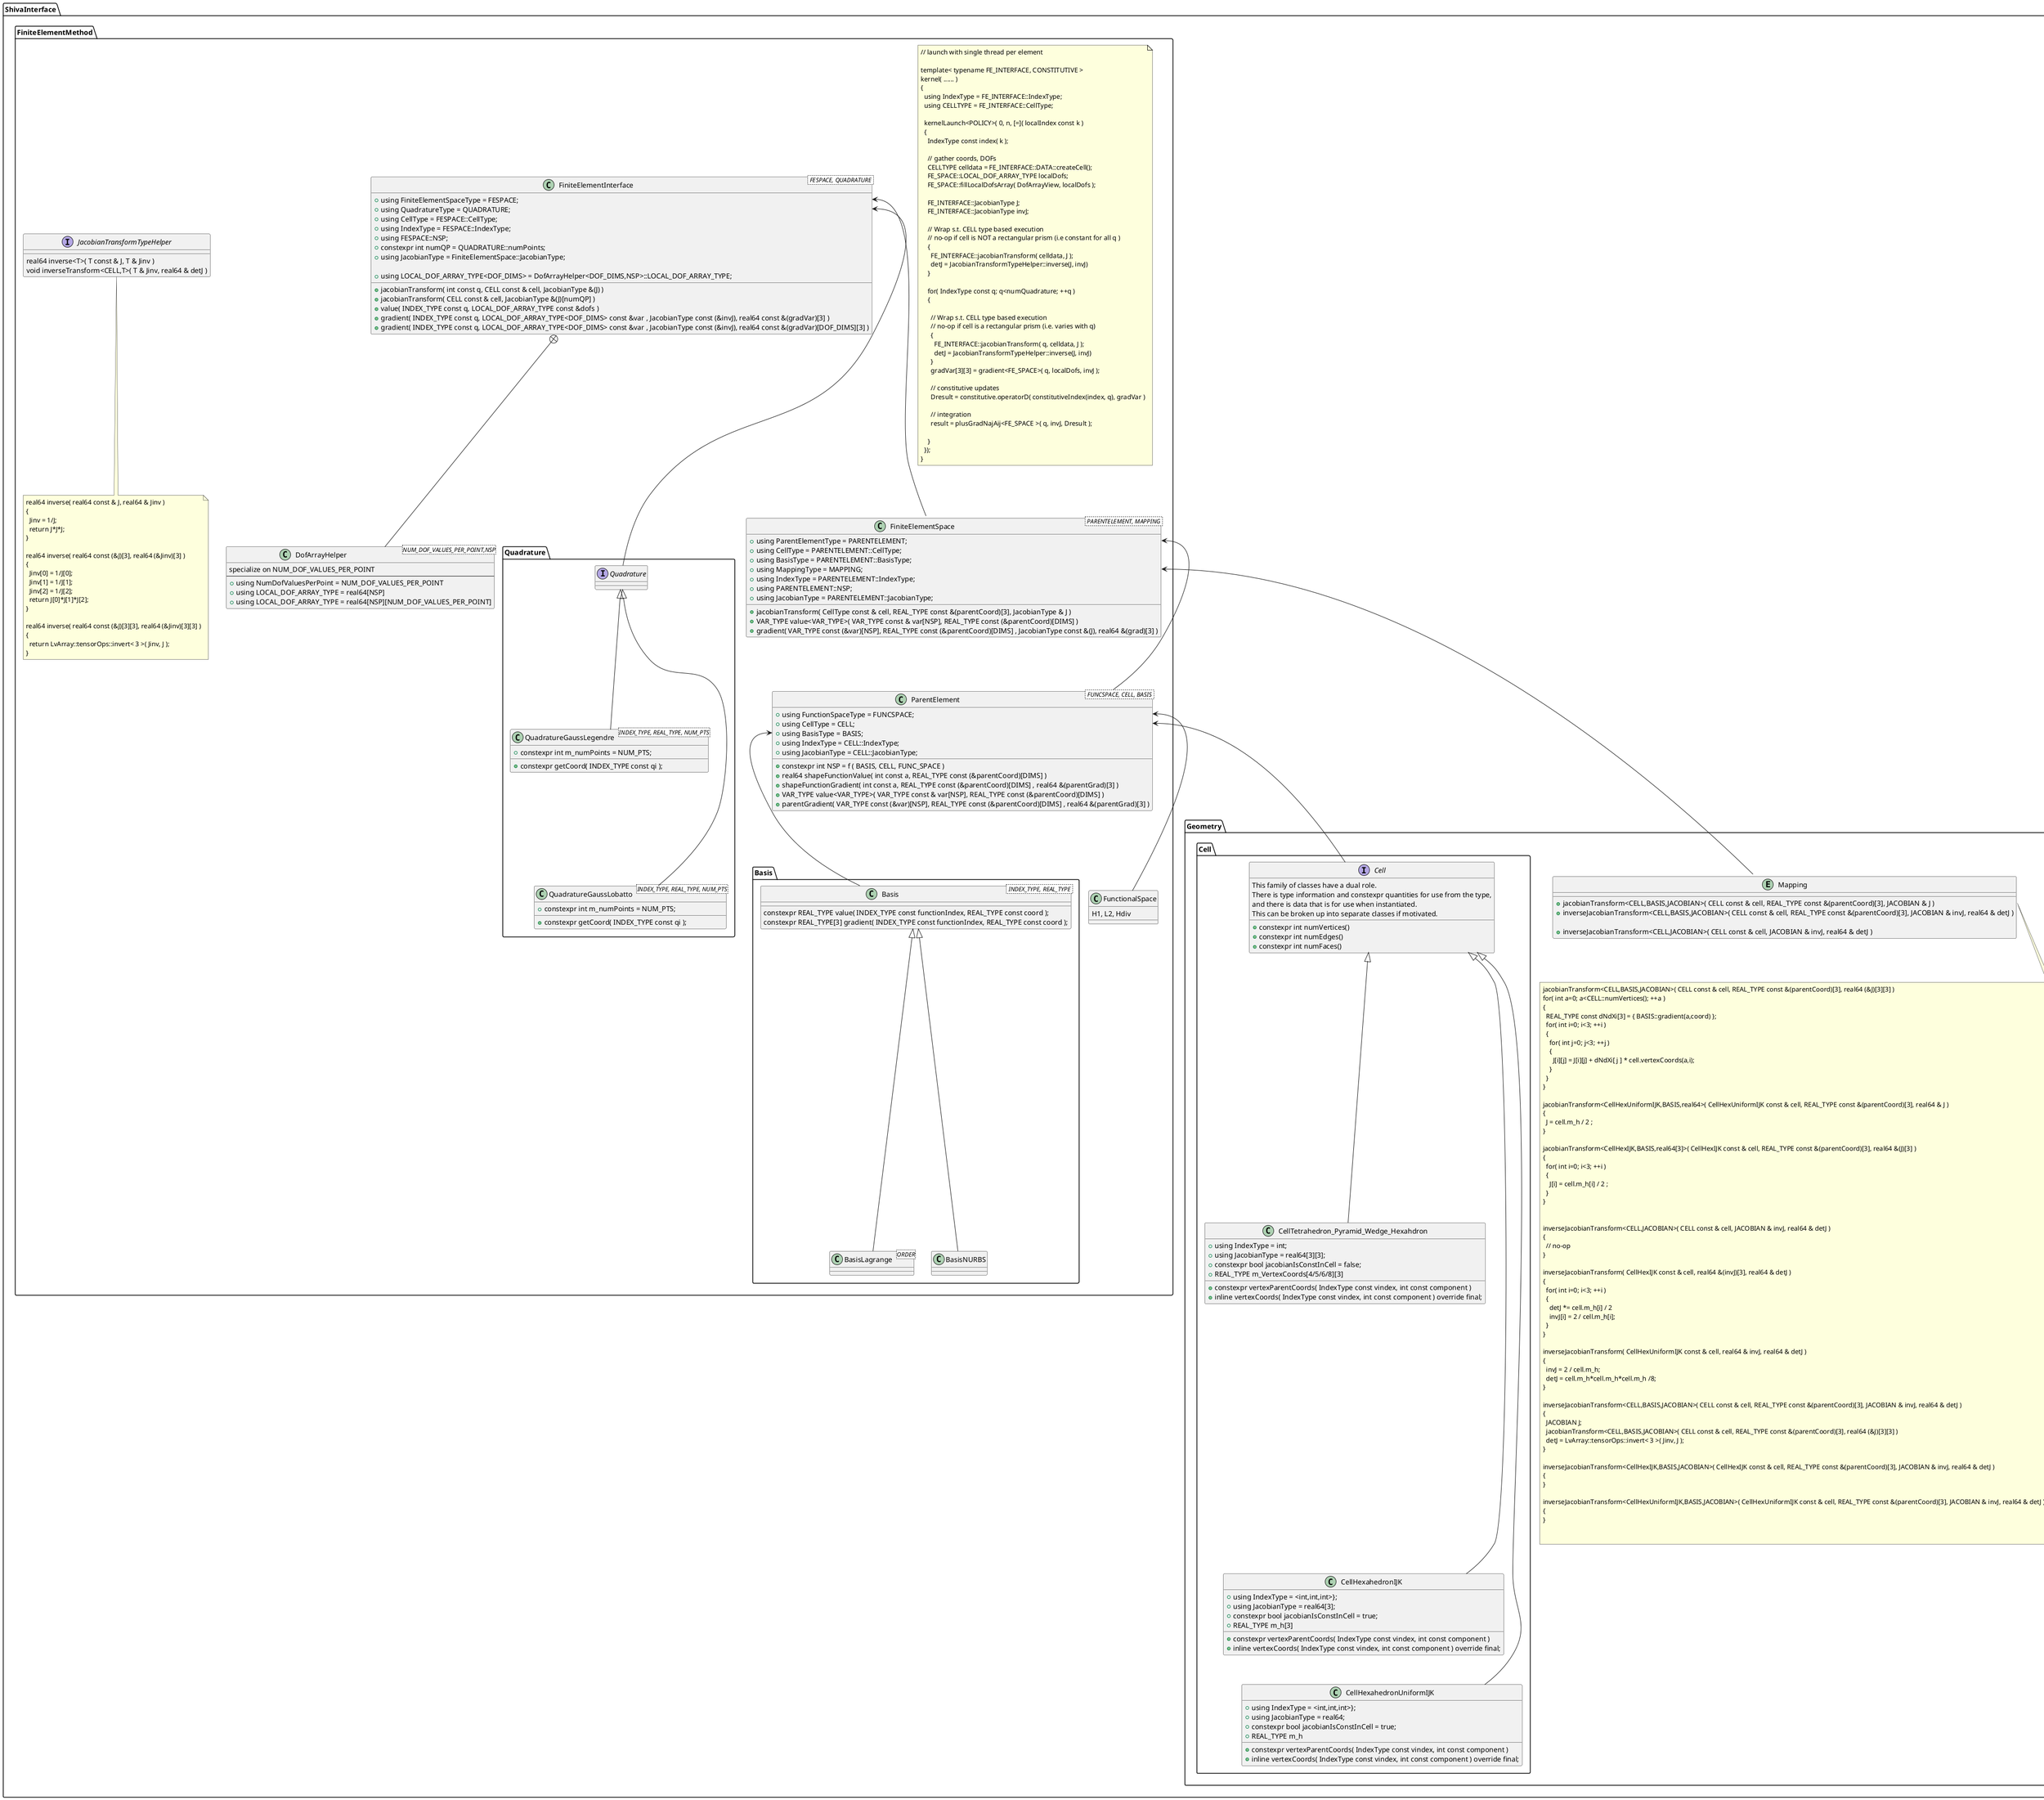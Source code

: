 @startuml(id=ShivaInterface)

!pragma useNewPackage
set separator .


namespace ShivaInterface {


namespace Geometry {
namespace Cell {
interface Cell {
  This family of classes have a dual role.
  There is type information and constexpr quantities for use from the type,
  and there is data that is for use when instantiated.
  This can be broken up into separate classes if motivated.
  +constexpr int numVertices()
  +constexpr int numEdges()
  +constexpr int numFaces()
}

class CellTetrahedron_Pyramid_Wedge_Hexahdron {
  +using IndexType = int;
  +using JacobianType = real64[3][3];
  +constexpr bool jacobianIsConstInCell = false;
  +REAL_TYPE m_VertexCoords[4/5/6/8][3]
  +constexpr vertexParentCoords( IndexType const vindex, int const component )
  +inline vertexCoords( IndexType const vindex, int const component ) override final;
}

class CellHexahedronIJK {
  +using IndexType = <int,int,int>};
  +using JacobianType = real64[3];
  +constexpr bool jacobianIsConstInCell = true;
  +REAL_TYPE m_h[3]
  +constexpr vertexParentCoords( IndexType const vindex, int const component )
  +inline vertexCoords( IndexType const vindex, int const component ) override final;
}

class CellHexahedronUniformIJK {
  +using IndexType = <int,int,int>};
  +using JacobianType = real64;
  +constexpr bool jacobianIsConstInCell = true;
  +REAL_TYPE m_h
  +constexpr vertexParentCoords( IndexType const vindex, int const component )
  +inline vertexCoords( IndexType const vindex, int const component ) override final;
}

Cell <|-- CellTetrahedron_Pyramid_Wedge_Hexahdron
Cell <|--- CellHexahedronIJK
Cell <|---- CellHexahedronUniformIJK
}


entity Mapping {
  +jacobianTransform<CELL,BASIS,JACOBIAN>( CELL const & cell, REAL_TYPE const &(parentCoord)[3], JACOBIAN & J )
  +inverseJacobianTransform<CELL,BASIS,JACOBIAN>( CELL const & cell, REAL_TYPE const &(parentCoord)[3], JACOBIAN & invJ, real64 & detJ )

  +inverseJacobianTransform<CELL,JACOBIAN>( CELL const & cell, JACOBIAN & invJ, real64 & detJ )
}
  note as jacobianTransformNote
  jacobianTransform<CELL,BASIS,JACOBIAN>( CELL const & cell, REAL_TYPE const &(parentCoord)[3], real64 (&J)[3][3] )
  for( int a=0; a<CELL::numVertices(); ++a )
  {
    REAL_TYPE const dNdXi[3] = { BASIS::gradient(a,coord) };
    for( int i=0; i<3; ++i )
    {
      for( int j=0; j<3; ++j )
      {
        J[i][j] = J[i][j] + dNdXi[ j ] * cell.vertexCoords(a,i);
      }
    }
  }

  jacobianTransform<CellHexUniformIJK,BASIS,real64>( CellHexUniformIJK const & cell, REAL_TYPE const &(parentCoord)[3], real64 & J )
  {
    J = cell.m_h / 2 ;
  }

  jacobianTransform<CellHexIJK,BASIS,real64[3]>( CellHexIJK const & cell, REAL_TYPE const &(parentCoord)[3], real64 &(J)[3] )
  {
    for( int i=0; i<3; ++i )
    {
      J[i] = cell.m_h[i] / 2 ;
    }
  }


  inverseJacobianTransform<CELL,JACOBIAN>( CELL const & cell, JACOBIAN & invJ, real64 & detJ )
  { 
    // no-op
  }

  inverseJacobianTransform( CellHexIJK const & cell, real64 &(invJ)[3], real64 & detJ )
  {
    for( int i=0; i<3; ++i )
    {
      detJ *= cell.m_h[i] / 2 
      invJ[i] = 2 / cell.m_h[i];
    }
  }
  
  inverseJacobianTransform( CellHexUniformIJK const & cell, real64 & invJ, real64 & detJ )
  {
    invJ = 2 / cell.m_h;
    detJ = cell.m_h*cell.m_h*cell.m_h /8;
  }

  inverseJacobianTransform<CELL,BASIS,JACOBIAN>( CELL const & cell, REAL_TYPE const &(parentCoord)[3], JACOBIAN & invJ, real64 & detJ )
  {
    JACOBIAN J;
    jacobianTransform<CELL,BASIS,JACOBIAN>( CELL const & cell, REAL_TYPE const &(parentCoord)[3], real64 (&J)[3][3] )
    detJ = LvArray::tensorOps::invert< 3 >( Jinv, J );
  }

  inverseJacobianTransform<CellHexIJK,BASIS,JACOBIAN>( CellHexIJK const & cell, REAL_TYPE const &(parentCoord)[3], JACOBIAN & invJ, real64 & detJ )
  {
  }

  inverseJacobianTransform<CellHexUniformIJK,BASIS,JACOBIAN>( CellHexUniformIJK const & cell, REAL_TYPE const &(parentCoord)[3], JACOBIAN & invJ, real64 & detJ )
  {
  }


  endnote

  Mapping::jacobianTransform -- jacobianTransformNote
}

namespace FiniteElementMethod {

note as N1
  // launch with single thread per element

  template< typename FE_INTERFACE, CONSTITUTIVE >
  kernel( ...... )
  {
    using IndexType = FE_INTERFACE::IndexType;
    using CELLTYPE = FE_INTERFACE::CellType;

    kernelLaunch<POLICY>( 0, n, [=]( localIndex const k )
    {
      IndexType const index( k );

      // gather coords, DOFs
      CELLTYPE celldata = FE_INTERFACE::DATA::createCell();
      FE_SPACE::LOCAL_DOF_ARRAY_TYPE localDofs;
      FE_SPACE::fillLocalDofsArray( DofArrayView, localDofs );

      FE_INTERFACE::JacobianType J;
      FE_INTERFACE::JacobianType invJ;
      
      // Wrap s.t. CELL type based execution
      // no-op if cell is NOT a rectangular prism (i.e constant for all q )
      {
        FE_INTERFACE::jacobianTransform( celldata, J );
        detJ = JacobianTransformTypeHelper::inverse(J, invJ)
      }

      for( IndexType const q; q<numQuadrature; ++q )
      {

        // Wrap s.t. CELL type based execution
        // no-op if cell is a rectangular prism (i.e. varies with q)
        {
          FE_INTERFACE::jacobianTransform( q, celldata, J );
          detJ = JacobianTransformTypeHelper::inverse(J, invJ)
        }
        gradVar[3][3] = gradient<FE_SPACE>( q, localDofs, invJ );
        
        // constitutive updates
        Dresult = constitutive.operatorD( constitutiveIndex(index, q), gradVar )

        // integration 
        result = plusGradNajAij<FE_SPACE >( q, invJ, Dresult );

      }
    });
  }
endnote

class ParentElement< FUNCSPACE, CELL, BASIS > {
  +using FunctionSpaceType = FUNCSPACE;
  +using CellType = CELL;
  +using BasisType = BASIS;
  +using IndexType = CELL::IndexType;
  +using JacobianType = CELL::JacobianType;
  +constexpr int NSP = f ( BASIS, CELL, FUNC_SPACE )
  +real64 shapeFunctionValue( int const a, REAL_TYPE const (&parentCoord)[DIMS] )
  +shapeFunctionGradient( int const a, REAL_TYPE const (&parentCoord)[DIMS] , real64 &(parentGrad)[3] )
  +VAR_TYPE value<VAR_TYPE>( VAR_TYPE const & var[NSP], REAL_TYPE const (&parentCoord)[DIMS] )
  +parentGradient( VAR_TYPE const (&var)[NSP], REAL_TYPE const (&parentCoord)[DIMS] , real64 &(parentGrad)[3] )
}

class FiniteElementSpace< PARENTELEMENT, MAPPING > {
  +using ParentElementType = PARENTELEMENT;
  +using CellType = PARENTELEMENT::CellType;
  +using BasisType = PARENTELEMENT::BasisType;
  +using MappingType = MAPPING;
  +using IndexType = PARENTELEMENT::IndexType;
  +using PARENTELEMENT::NSP;
  +using JacobianType = PARENTELEMENT::JacobianType;
  +jacobianTransform( CellType const & cell, REAL_TYPE const &(parentCoord)[3], JacobianType & J )
  +VAR_TYPE value<VAR_TYPE>( VAR_TYPE const & var[NSP], REAL_TYPE const (&parentCoord)[DIMS] )
  +gradient( VAR_TYPE const (&var)[NSP], REAL_TYPE const (&parentCoord)[DIMS] , JacobianType const &(J), real64 &(grad)[3] )

}


class FiniteElementInterface< FESPACE, QUADRATURE >  {

  +using FiniteElementSpaceType = FESPACE;
  +using QuadratureType = QUADRATURE;
  +using CellType = FESPACE::CellType;
  +using IndexType = FESPACE::IndexType;
  +using FESPACE::NSP;
  +constexpr int numQP = QUADRATURE::numPoints;
  +using JacobianType = FiniteElementSpace::JacobianType;

  +using LOCAL_DOF_ARRAY_TYPE<DOF_DIMS> = DofArrayHelper<DOF_DIMS,NSP>::LOCAL_DOF_ARRAY_TYPE;
  +jacobianTransform( int const q, CELL const & cell, JacobianType &(J) )
  +jacobianTransform( CELL const & cell, JacobianType &(J)[numQP] )
  +value( INDEX_TYPE const q, LOCAL_DOF_ARRAY_TYPE const &dofs )
  +gradient( INDEX_TYPE const q, LOCAL_DOF_ARRAY_TYPE<DOF_DIMS> const &var , JacobianType const (&invJ), real64 const &(gradVar)[3] )
  +gradient( INDEX_TYPE const q, LOCAL_DOF_ARRAY_TYPE<DOF_DIMS> const &var , JacobianType const (&invJ), real64 const &(gradVar)[DOF_DIMS][3] )
}

class DofArrayHelper<NUM_DOF_VALUES_PER_POINT,NSP>{
  specialize on NUM_DOF_VALUES_PER_POINT
  --
  +using NumDofValuesPerPoint = NUM_DOF_VALUES_PER_POINT
  +using LOCAL_DOF_ARRAY_TYPE = real64[NSP]
  +using LOCAL_DOF_ARRAY_TYPE = real64[NSP][NUM_DOF_VALUES_PER_POINT]
}



FiniteElementInterface +-- DofArrayHelper


namespace Basis {
class Basis< INDEX_TYPE, REAL_TYPE > {
  constexpr REAL_TYPE value( INDEX_TYPE const functionIndex, REAL_TYPE const coord );
  constexpr REAL_TYPE[3] gradient( INDEX_TYPE const functionIndex, REAL_TYPE const coord );
}

class BasisLagrange<ORDER> {

}

class BasisNURBS {
}

Basis <|-- BasisLagrange
Basis <|-- BasisNURBS

}

namespace Quadrature {

interface Quadrature{}

class QuadratureGaussLegendre<INDEX_TYPE, REAL_TYPE, NUM_PTS> {
+constexpr int m_numPoints = NUM_PTS;
+constexpr getCoord( INDEX_TYPE const qi );
}

class QuadratureGaussLobatto<INDEX_TYPE, REAL_TYPE, NUM_PTS> {
  +constexpr int m_numPoints = NUM_PTS;
  +constexpr getCoord( INDEX_TYPE const qi );
}

Quadrature <|-- QuadratureGaussLegendre
Quadrature <|--- QuadratureGaussLobatto
}




class FunctionalSpace {
  H1, L2, Hdiv
}



interface JacobianTransformTypeHelper {
  real64 inverse<T>( T const & J, T & Jinv )
  void inverseTransform<CELL,T>( T & Jinv, real64 & detJ )
}

note bottom of JacobianTransformTypeHelper
  real64 inverse( real64 const & J, real64 & Jinv )
  {
    Jinv = 1/J;
    return J*J*J;
  }

  real64 inverse( real64 const (&J)[3], real64 (&Jinv)[3] )
  {
    Jinv[0] = 1/J[0];
    Jinv[1] = 1/J[1];
    Jinv[2] = 1/J[2];
    return J[0]*J[1]*J[2];
  }

  real64 inverse( real64 const (&J)[3][3], real64 (&Jinv)[3][3] )
  {
    return LvArray::tensorOps::invert< 3 >( Jinv, J );
  }
endnote

FiniteElementInterface::FiniteElementSpaceType <-- FiniteElementSpace
FiniteElementSpace::ParentElementType <-- ParentElement
FiniteElementInterface::QuadratureType <-- Quadrature.Quadrature
ParentElement::FunctionSpaceType <-- FunctionalSpace
ParentElement::BasisType <-- Basis.Basis


}



/'

FiniteElementMethod.FiniteElementSpace::MappingType <-- Geometry.Mapping
FiniteElementMethod.ParentElement::CellType <-- Geometry.Cell.Cell


namespace VirtualElementMethod {
  class VirtualElementInterface {}

}

VirtualElementMethod.VirtualElementInterface <-- Geometry.Cell.Cell
'/



}
ShivaInterface.FiniteElementMethod.FiniteElementSpace::MappingType <-- ShivaInterface.Geometry.Mapping
ShivaInterface.FiniteElementMethod.ParentElement::CellType <-- ShivaInterface.Geometry.Cell.Cell


@enduml